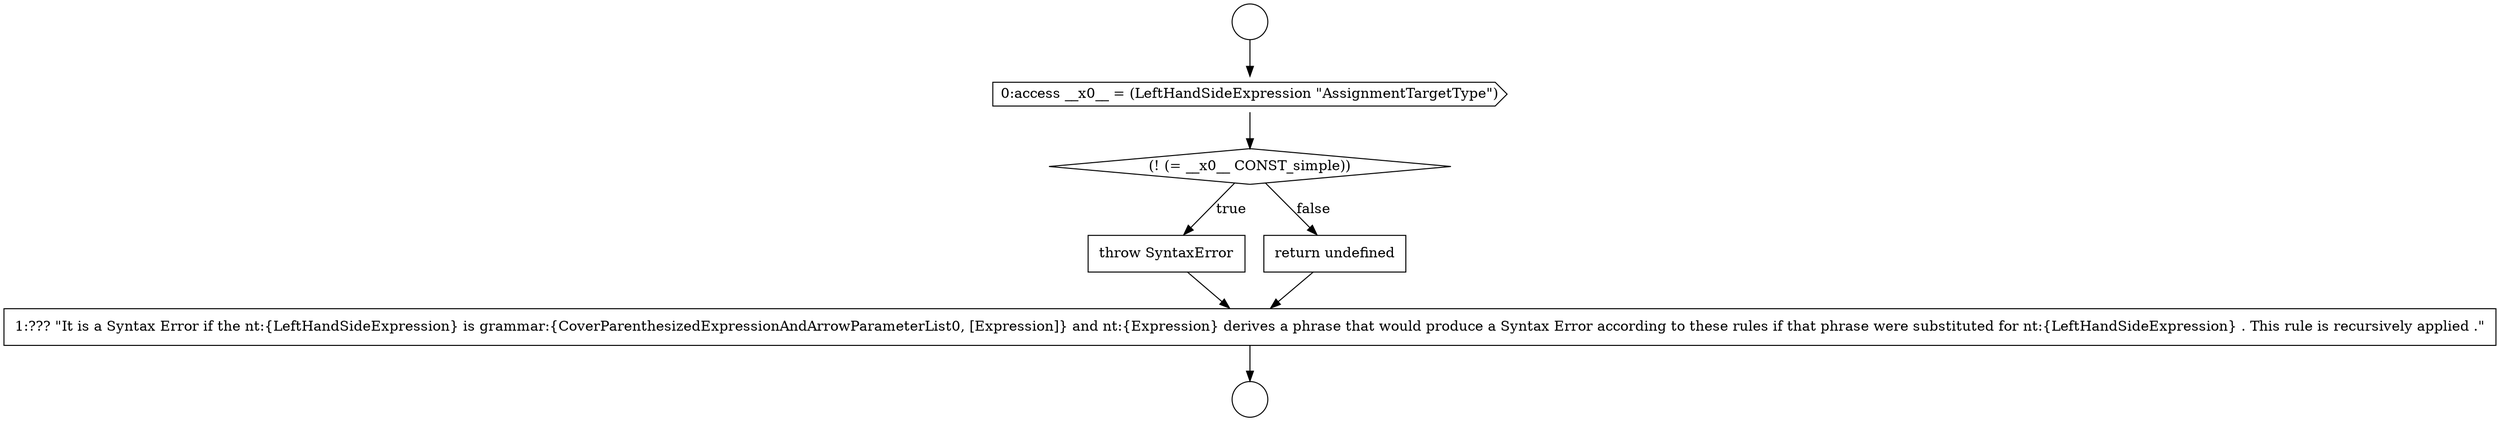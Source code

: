 digraph {
  node18486 [shape=circle label=" " color="black" fillcolor="white" style=filled]
  node18485 [shape=circle label=" " color="black" fillcolor="white" style=filled]
  node18489 [shape=none, margin=0, label=<<font color="black">
    <table border="0" cellborder="1" cellspacing="0" cellpadding="10">
      <tr><td align="left">throw SyntaxError</td></tr>
    </table>
  </font>> color="black" fillcolor="white" style=filled]
  node18487 [shape=cds, label=<<font color="black">0:access __x0__ = (LeftHandSideExpression &quot;AssignmentTargetType&quot;)</font>> color="black" fillcolor="white" style=filled]
  node18490 [shape=none, margin=0, label=<<font color="black">
    <table border="0" cellborder="1" cellspacing="0" cellpadding="10">
      <tr><td align="left">return undefined</td></tr>
    </table>
  </font>> color="black" fillcolor="white" style=filled]
  node18488 [shape=diamond, label=<<font color="black">(! (= __x0__ CONST_simple))</font>> color="black" fillcolor="white" style=filled]
  node18491 [shape=none, margin=0, label=<<font color="black">
    <table border="0" cellborder="1" cellspacing="0" cellpadding="10">
      <tr><td align="left">1:??? &quot;It is a Syntax Error if the nt:{LeftHandSideExpression} is grammar:{CoverParenthesizedExpressionAndArrowParameterList0, [Expression]} and nt:{Expression} derives a phrase that would produce a Syntax Error according to these rules if that phrase were substituted for nt:{LeftHandSideExpression} . This rule is recursively applied .&quot;</td></tr>
    </table>
  </font>> color="black" fillcolor="white" style=filled]
  node18489 -> node18491 [ color="black"]
  node18487 -> node18488 [ color="black"]
  node18488 -> node18489 [label=<<font color="black">true</font>> color="black"]
  node18488 -> node18490 [label=<<font color="black">false</font>> color="black"]
  node18485 -> node18487 [ color="black"]
  node18490 -> node18491 [ color="black"]
  node18491 -> node18486 [ color="black"]
}
